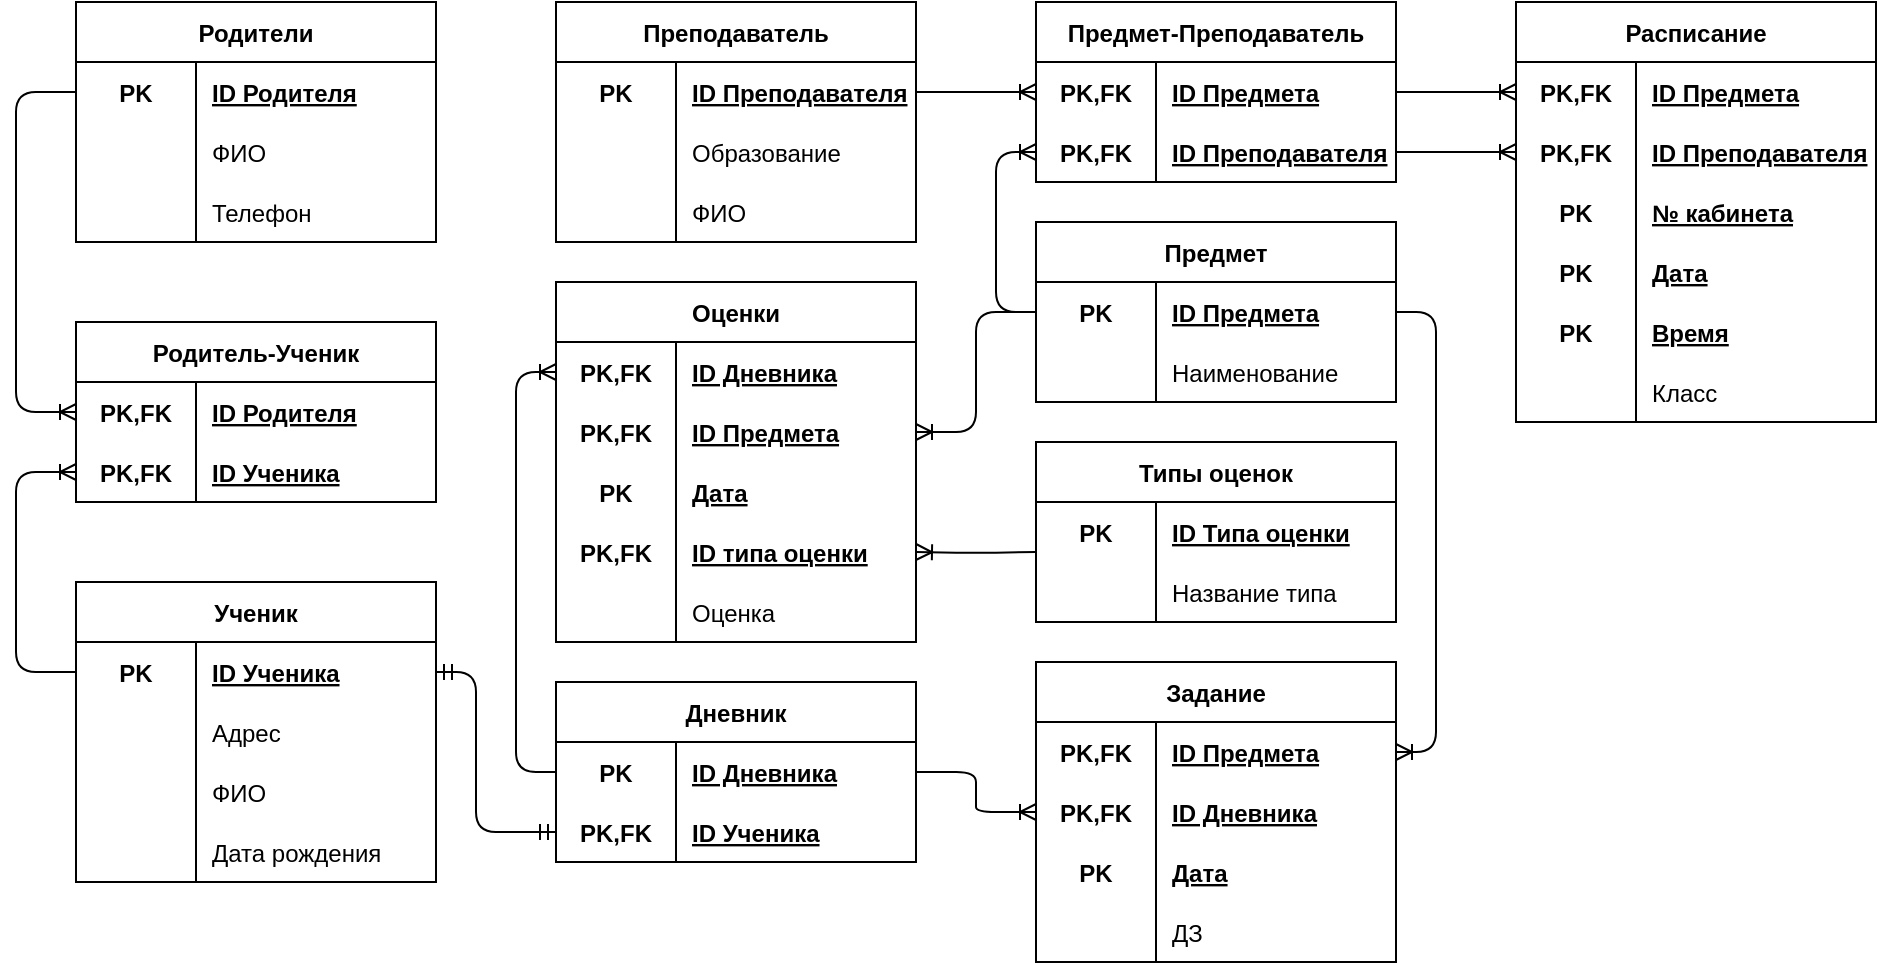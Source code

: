 <mxfile version="13.7.9" type="device"><diagram id="a0apIB7hKaGk-AV53fvk" name="Page-1"><mxGraphModel dx="1773" dy="612" grid="1" gridSize="10" guides="1" tooltips="1" connect="1" arrows="1" fold="1" page="1" pageScale="1" pageWidth="827" pageHeight="1169" math="0" shadow="0"><root><mxCell id="0"/><mxCell id="1" parent="0"/><mxCell id="-Blo6shpMVjtHF2djdMr-189" value="" style="edgeStyle=orthogonalEdgeStyle;fontSize=12;html=1;endArrow=ERoneToMany;entryX=0;entryY=0.5;entryDx=0;entryDy=0;noJump=0;snapToPoint=0;exitX=0;exitY=0.5;exitDx=0;exitDy=0;" parent="1" source="-Blo6shpMVjtHF2djdMr-16" target="-Blo6shpMVjtHF2djdMr-5" edge="1"><mxGeometry width="100" height="100" relative="1" as="geometry"><mxPoint x="-840" y="355" as="sourcePoint"/><mxPoint x="-490" y="355" as="targetPoint"/><Array as="points"><mxPoint x="-800" y="355"/><mxPoint x="-800" y="255"/></Array></mxGeometry></mxCell><mxCell id="-Blo6shpMVjtHF2djdMr-190" value="" style="edgeStyle=orthogonalEdgeStyle;fontSize=12;html=1;endArrow=ERoneToMany;entryX=0;entryY=0.5;entryDx=0;entryDy=0;exitX=0;exitY=0.5;exitDx=0;exitDy=0;" parent="1" source="ndhMGRvGDH7hVrVIcF_Q-53" target="-Blo6shpMVjtHF2djdMr-2" edge="1"><mxGeometry width="100" height="100" relative="1" as="geometry"><mxPoint x="-850" y="40" as="sourcePoint"/><mxPoint x="-830" y="150" as="targetPoint"/><Array as="points"><mxPoint x="-800" y="65"/><mxPoint x="-800" y="225"/></Array></mxGeometry></mxCell><mxCell id="-Blo6shpMVjtHF2djdMr-192" value="" style="edgeStyle=orthogonalEdgeStyle;fontSize=12;html=1;endArrow=ERmandOne;startArrow=ERmandOne;exitX=1;exitY=0.5;exitDx=0;exitDy=0;entryX=0;entryY=0.5;entryDx=0;entryDy=0;" parent="1" source="-Blo6shpMVjtHF2djdMr-16" target="-Blo6shpMVjtHF2djdMr-129" edge="1"><mxGeometry width="100" height="100" relative="1" as="geometry"><mxPoint x="-410" y="350" as="sourcePoint"/><mxPoint x="-310" y="250" as="targetPoint"/><Array as="points"><mxPoint x="-570" y="355"/><mxPoint x="-570" y="435"/></Array></mxGeometry></mxCell><mxCell id="-Blo6shpMVjtHF2djdMr-194" value="" style="edgeStyle=orthogonalEdgeStyle;fontSize=12;html=1;endArrow=ERoneToMany;entryX=0;entryY=0.5;entryDx=0;entryDy=0;exitX=0;exitY=0.5;exitDx=0;exitDy=0;" parent="1" source="-Blo6shpMVjtHF2djdMr-126" target="-Blo6shpMVjtHF2djdMr-139" edge="1"><mxGeometry width="100" height="100" relative="1" as="geometry"><mxPoint x="-410" y="350" as="sourcePoint"/><mxPoint x="-310" y="250" as="targetPoint"/><Array as="points"><mxPoint x="-550" y="405"/><mxPoint x="-550" y="205"/></Array></mxGeometry></mxCell><mxCell id="-Blo6shpMVjtHF2djdMr-195" value="" style="edgeStyle=orthogonalEdgeStyle;fontSize=12;html=1;endArrow=ERoneToMany;entryX=1;entryY=0.5;entryDx=0;entryDy=0;" parent="1" target="-Blo6shpMVjtHF2djdMr-151" edge="1"><mxGeometry width="100" height="100" relative="1" as="geometry"><mxPoint x="-290" y="295" as="sourcePoint"/><mxPoint x="-320" y="420" as="targetPoint"/></mxGeometry></mxCell><mxCell id="-Blo6shpMVjtHF2djdMr-196" value="" style="edgeStyle=orthogonalEdgeStyle;fontSize=12;html=1;endArrow=ERoneToMany;exitX=0;exitY=0.5;exitDx=0;exitDy=0;entryX=1;entryY=0.5;entryDx=0;entryDy=0;" parent="1" source="-Blo6shpMVjtHF2djdMr-48" target="-Blo6shpMVjtHF2djdMr-142" edge="1"><mxGeometry width="100" height="100" relative="1" as="geometry"><mxPoint x="-380" y="350" as="sourcePoint"/><mxPoint x="-280" y="250" as="targetPoint"/></mxGeometry></mxCell><mxCell id="-Blo6shpMVjtHF2djdMr-197" value="" style="edgeStyle=entityRelationEdgeStyle;fontSize=12;html=1;endArrow=ERoneToMany;exitX=1;exitY=0.5;exitDx=0;exitDy=0;entryX=0;entryY=0.5;entryDx=0;entryDy=0;" parent="1" source="-Blo6shpMVjtHF2djdMr-126" target="-Blo6shpMVjtHF2djdMr-161" edge="1"><mxGeometry width="100" height="100" relative="1" as="geometry"><mxPoint x="-310" y="350" as="sourcePoint"/><mxPoint x="-210" y="250" as="targetPoint"/></mxGeometry></mxCell><mxCell id="-Blo6shpMVjtHF2djdMr-198" value="" style="edgeStyle=orthogonalEdgeStyle;fontSize=12;html=1;endArrow=ERoneToMany;exitX=1;exitY=0.5;exitDx=0;exitDy=0;entryX=1;entryY=0.5;entryDx=0;entryDy=0;" parent="1" source="-Blo6shpMVjtHF2djdMr-48" target="-Blo6shpMVjtHF2djdMr-158" edge="1"><mxGeometry width="100" height="100" relative="1" as="geometry"><mxPoint x="-310" y="330" as="sourcePoint"/><mxPoint x="-210" y="230" as="targetPoint"/><Array as="points"><mxPoint x="-90" y="175"/><mxPoint x="-90" y="395"/></Array></mxGeometry></mxCell><mxCell id="-Blo6shpMVjtHF2djdMr-199" value="" style="edgeStyle=entityRelationEdgeStyle;fontSize=12;html=1;endArrow=ERoneToMany;exitX=1;exitY=0.5;exitDx=0;exitDy=0;entryX=0;entryY=0.5;entryDx=0;entryDy=0;" parent="1" source="-Blo6shpMVjtHF2djdMr-61" target="-Blo6shpMVjtHF2djdMr-74" edge="1"><mxGeometry width="100" height="100" relative="1" as="geometry"><mxPoint x="-310" y="350" as="sourcePoint"/><mxPoint x="-210" y="250" as="targetPoint"/></mxGeometry></mxCell><mxCell id="-Blo6shpMVjtHF2djdMr-200" value="" style="edgeStyle=orthogonalEdgeStyle;fontSize=12;html=1;endArrow=ERoneToMany;exitX=0;exitY=0.5;exitDx=0;exitDy=0;entryX=0;entryY=0.5;entryDx=0;entryDy=0;" parent="1" source="-Blo6shpMVjtHF2djdMr-48" target="-Blo6shpMVjtHF2djdMr-77" edge="1"><mxGeometry width="100" height="100" relative="1" as="geometry"><mxPoint x="-310" y="350" as="sourcePoint"/><mxPoint x="-210" y="250" as="targetPoint"/><Array as="points"><mxPoint x="-310" y="175"/><mxPoint x="-310" y="95"/></Array></mxGeometry></mxCell><mxCell id="-Blo6shpMVjtHF2djdMr-201" value="" style="edgeStyle=entityRelationEdgeStyle;fontSize=12;html=1;endArrow=ERoneToMany;exitX=1;exitY=0.5;exitDx=0;exitDy=0;entryX=0;entryY=0.5;entryDx=0;entryDy=0;" parent="1" source="-Blo6shpMVjtHF2djdMr-74" target="-Blo6shpMVjtHF2djdMr-94" edge="1"><mxGeometry width="100" height="100" relative="1" as="geometry"><mxPoint x="-370" y="350" as="sourcePoint"/><mxPoint x="-270" y="250" as="targetPoint"/></mxGeometry></mxCell><mxCell id="-Blo6shpMVjtHF2djdMr-202" value="" style="edgeStyle=entityRelationEdgeStyle;fontSize=12;html=1;endArrow=ERoneToMany;exitX=1;exitY=0.5;exitDx=0;exitDy=0;entryX=0;entryY=0.5;entryDx=0;entryDy=0;" parent="1" source="-Blo6shpMVjtHF2djdMr-77" target="-Blo6shpMVjtHF2djdMr-97" edge="1"><mxGeometry width="100" height="100" relative="1" as="geometry"><mxPoint x="-370" y="350" as="sourcePoint"/><mxPoint x="-270" y="250" as="targetPoint"/></mxGeometry></mxCell><mxCell id="-Blo6shpMVjtHF2djdMr-1" value="Родитель-Ученик" style="shape=table;startSize=30;container=1;collapsible=1;childLayout=tableLayout;fixedRows=1;rowLines=0;fontStyle=1;align=center;resizeLast=1;" parent="1" vertex="1"><mxGeometry x="-770" y="180" width="180" height="90" as="geometry"/></mxCell><mxCell id="-Blo6shpMVjtHF2djdMr-2" value="" style="shape=partialRectangle;collapsible=0;dropTarget=0;pointerEvents=0;fillColor=none;top=0;left=0;bottom=0;right=0;points=[[0,0.5],[1,0.5]];portConstraint=eastwest;" parent="-Blo6shpMVjtHF2djdMr-1" vertex="1"><mxGeometry y="30" width="180" height="30" as="geometry"/></mxCell><mxCell id="-Blo6shpMVjtHF2djdMr-3" value="PK,FK" style="shape=partialRectangle;connectable=0;fillColor=none;top=0;left=0;bottom=0;right=0;fontStyle=1;overflow=hidden;" parent="-Blo6shpMVjtHF2djdMr-2" vertex="1"><mxGeometry width="60" height="30" as="geometry"/></mxCell><mxCell id="-Blo6shpMVjtHF2djdMr-4" value="ID Родителя" style="shape=partialRectangle;connectable=0;fillColor=none;top=0;left=0;bottom=0;right=0;align=left;spacingLeft=6;fontStyle=5;overflow=hidden;" parent="-Blo6shpMVjtHF2djdMr-2" vertex="1"><mxGeometry x="60" width="120" height="30" as="geometry"/></mxCell><mxCell id="-Blo6shpMVjtHF2djdMr-5" value="" style="shape=partialRectangle;collapsible=0;dropTarget=0;pointerEvents=0;fillColor=none;top=0;left=0;bottom=1;right=0;points=[[0,0.5],[1,0.5]];portConstraint=eastwest;" parent="-Blo6shpMVjtHF2djdMr-1" vertex="1"><mxGeometry y="60" width="180" height="30" as="geometry"/></mxCell><mxCell id="-Blo6shpMVjtHF2djdMr-6" value="PK,FK" style="shape=partialRectangle;connectable=0;fillColor=none;top=0;left=0;bottom=0;right=0;fontStyle=1;overflow=hidden;" parent="-Blo6shpMVjtHF2djdMr-5" vertex="1"><mxGeometry width="60" height="30" as="geometry"/></mxCell><mxCell id="-Blo6shpMVjtHF2djdMr-7" value="ID Ученика" style="shape=partialRectangle;connectable=0;fillColor=none;top=0;left=0;bottom=0;right=0;align=left;spacingLeft=6;fontStyle=5;overflow=hidden;" parent="-Blo6shpMVjtHF2djdMr-5" vertex="1"><mxGeometry x="60" width="120" height="30" as="geometry"/></mxCell><mxCell id="-Blo6shpMVjtHF2djdMr-15" value="Ученик" style="shape=table;startSize=30;container=1;collapsible=1;childLayout=tableLayout;fixedRows=1;rowLines=0;fontStyle=1;align=center;resizeLast=1;" parent="1" vertex="1"><mxGeometry x="-770" y="310" width="180" height="150" as="geometry"/></mxCell><mxCell id="-Blo6shpMVjtHF2djdMr-16" value="" style="shape=partialRectangle;collapsible=0;dropTarget=0;pointerEvents=0;fillColor=none;top=0;left=0;bottom=0;right=0;points=[[0,0.5],[1,0.5]];portConstraint=eastwest;" parent="-Blo6shpMVjtHF2djdMr-15" vertex="1"><mxGeometry y="30" width="180" height="30" as="geometry"/></mxCell><mxCell id="-Blo6shpMVjtHF2djdMr-17" value="PK" style="shape=partialRectangle;connectable=0;fillColor=none;top=0;left=0;bottom=0;right=0;fontStyle=1;overflow=hidden;" parent="-Blo6shpMVjtHF2djdMr-16" vertex="1"><mxGeometry width="60" height="30" as="geometry"/></mxCell><mxCell id="-Blo6shpMVjtHF2djdMr-18" value="ID Ученика" style="shape=partialRectangle;connectable=0;fillColor=none;top=0;left=0;bottom=0;right=0;align=left;spacingLeft=6;fontStyle=5;overflow=hidden;" parent="-Blo6shpMVjtHF2djdMr-16" vertex="1"><mxGeometry x="60" width="120" height="30" as="geometry"/></mxCell><mxCell id="-Blo6shpMVjtHF2djdMr-22" value="" style="shape=partialRectangle;collapsible=0;dropTarget=0;pointerEvents=0;fillColor=none;top=0;left=0;bottom=0;right=0;points=[[0,0.5],[1,0.5]];portConstraint=eastwest;" parent="-Blo6shpMVjtHF2djdMr-15" vertex="1"><mxGeometry y="60" width="180" height="30" as="geometry"/></mxCell><mxCell id="-Blo6shpMVjtHF2djdMr-23" value="" style="shape=partialRectangle;connectable=0;fillColor=none;top=0;left=0;bottom=0;right=0;editable=1;overflow=hidden;" parent="-Blo6shpMVjtHF2djdMr-22" vertex="1"><mxGeometry width="60" height="30" as="geometry"/></mxCell><mxCell id="-Blo6shpMVjtHF2djdMr-24" value="Адрес" style="shape=partialRectangle;connectable=0;fillColor=none;top=0;left=0;bottom=0;right=0;align=left;spacingLeft=6;overflow=hidden;" parent="-Blo6shpMVjtHF2djdMr-22" vertex="1"><mxGeometry x="60" width="120" height="30" as="geometry"/></mxCell><mxCell id="-Blo6shpMVjtHF2djdMr-25" value="" style="shape=partialRectangle;collapsible=0;dropTarget=0;pointerEvents=0;fillColor=none;top=0;left=0;bottom=0;right=0;points=[[0,0.5],[1,0.5]];portConstraint=eastwest;" parent="-Blo6shpMVjtHF2djdMr-15" vertex="1"><mxGeometry y="90" width="180" height="30" as="geometry"/></mxCell><mxCell id="-Blo6shpMVjtHF2djdMr-26" value="" style="shape=partialRectangle;connectable=0;fillColor=none;top=0;left=0;bottom=0;right=0;editable=1;overflow=hidden;" parent="-Blo6shpMVjtHF2djdMr-25" vertex="1"><mxGeometry width="60" height="30" as="geometry"/></mxCell><mxCell id="-Blo6shpMVjtHF2djdMr-27" value="ФИО" style="shape=partialRectangle;connectable=0;fillColor=none;top=0;left=0;bottom=0;right=0;align=left;spacingLeft=6;overflow=hidden;" parent="-Blo6shpMVjtHF2djdMr-25" vertex="1"><mxGeometry x="60" width="120" height="30" as="geometry"/></mxCell><mxCell id="-Blo6shpMVjtHF2djdMr-44" style="shape=partialRectangle;collapsible=0;dropTarget=0;pointerEvents=0;fillColor=none;top=0;left=0;bottom=0;right=0;points=[[0,0.5],[1,0.5]];portConstraint=eastwest;" parent="-Blo6shpMVjtHF2djdMr-15" vertex="1"><mxGeometry y="120" width="180" height="30" as="geometry"/></mxCell><mxCell id="-Blo6shpMVjtHF2djdMr-45" style="shape=partialRectangle;connectable=0;fillColor=none;top=0;left=0;bottom=0;right=0;editable=1;overflow=hidden;" parent="-Blo6shpMVjtHF2djdMr-44" vertex="1"><mxGeometry width="60" height="30" as="geometry"/></mxCell><mxCell id="-Blo6shpMVjtHF2djdMr-46" value="Дата рождения" style="shape=partialRectangle;connectable=0;fillColor=none;top=0;left=0;bottom=0;right=0;align=left;spacingLeft=6;overflow=hidden;" parent="-Blo6shpMVjtHF2djdMr-44" vertex="1"><mxGeometry x="60" width="120" height="30" as="geometry"/></mxCell><mxCell id="ndhMGRvGDH7hVrVIcF_Q-52" value="Родители" style="shape=table;startSize=30;container=1;collapsible=1;childLayout=tableLayout;fixedRows=1;rowLines=0;fontStyle=1;align=center;resizeLast=1;" parent="1" vertex="1"><mxGeometry x="-770" y="20" width="180" height="120" as="geometry"/></mxCell><mxCell id="ndhMGRvGDH7hVrVIcF_Q-53" value="" style="shape=partialRectangle;collapsible=0;dropTarget=0;pointerEvents=0;fillColor=none;top=0;left=0;bottom=0;right=0;points=[[0,0.5],[1,0.5]];portConstraint=eastwest;" parent="ndhMGRvGDH7hVrVIcF_Q-52" vertex="1"><mxGeometry y="30" width="180" height="30" as="geometry"/></mxCell><mxCell id="ndhMGRvGDH7hVrVIcF_Q-54" value="PK" style="shape=partialRectangle;connectable=0;fillColor=none;top=0;left=0;bottom=0;right=0;fontStyle=1;overflow=hidden;" parent="ndhMGRvGDH7hVrVIcF_Q-53" vertex="1"><mxGeometry width="60" height="30" as="geometry"/></mxCell><mxCell id="ndhMGRvGDH7hVrVIcF_Q-55" value="ID Родителя" style="shape=partialRectangle;connectable=0;fillColor=none;top=0;left=0;bottom=0;right=0;align=left;spacingLeft=6;fontStyle=5;overflow=hidden;" parent="ndhMGRvGDH7hVrVIcF_Q-53" vertex="1"><mxGeometry x="60" width="120" height="30" as="geometry"/></mxCell><mxCell id="ndhMGRvGDH7hVrVIcF_Q-59" value="" style="shape=partialRectangle;collapsible=0;dropTarget=0;pointerEvents=0;fillColor=none;top=0;left=0;bottom=0;right=0;points=[[0,0.5],[1,0.5]];portConstraint=eastwest;" parent="ndhMGRvGDH7hVrVIcF_Q-52" vertex="1"><mxGeometry y="60" width="180" height="30" as="geometry"/></mxCell><mxCell id="ndhMGRvGDH7hVrVIcF_Q-60" value="" style="shape=partialRectangle;connectable=0;fillColor=none;top=0;left=0;bottom=0;right=0;editable=1;overflow=hidden;" parent="ndhMGRvGDH7hVrVIcF_Q-59" vertex="1"><mxGeometry width="60" height="30" as="geometry"/></mxCell><mxCell id="ndhMGRvGDH7hVrVIcF_Q-61" value="ФИО" style="shape=partialRectangle;connectable=0;fillColor=none;top=0;left=0;bottom=0;right=0;align=left;spacingLeft=6;overflow=hidden;" parent="ndhMGRvGDH7hVrVIcF_Q-59" vertex="1"><mxGeometry x="60" width="120" height="30" as="geometry"/></mxCell><mxCell id="ndhMGRvGDH7hVrVIcF_Q-62" value="" style="shape=partialRectangle;collapsible=0;dropTarget=0;pointerEvents=0;fillColor=none;top=0;left=0;bottom=0;right=0;points=[[0,0.5],[1,0.5]];portConstraint=eastwest;" parent="ndhMGRvGDH7hVrVIcF_Q-52" vertex="1"><mxGeometry y="90" width="180" height="30" as="geometry"/></mxCell><mxCell id="ndhMGRvGDH7hVrVIcF_Q-63" value="" style="shape=partialRectangle;connectable=0;fillColor=none;top=0;left=0;bottom=0;right=0;editable=1;overflow=hidden;" parent="ndhMGRvGDH7hVrVIcF_Q-62" vertex="1"><mxGeometry width="60" height="30" as="geometry"/></mxCell><mxCell id="ndhMGRvGDH7hVrVIcF_Q-64" value="Телефон" style="shape=partialRectangle;connectable=0;fillColor=none;top=0;left=0;bottom=0;right=0;align=left;spacingLeft=6;overflow=hidden;" parent="ndhMGRvGDH7hVrVIcF_Q-62" vertex="1"><mxGeometry x="60" width="120" height="30" as="geometry"/></mxCell><mxCell id="-Blo6shpMVjtHF2djdMr-138" value="Оценки" style="shape=table;startSize=30;container=1;collapsible=1;childLayout=tableLayout;fixedRows=1;rowLines=0;fontStyle=1;align=center;resizeLast=1;strokeColor=#000000;" parent="1" vertex="1"><mxGeometry x="-530" y="160" width="180" height="180" as="geometry"/></mxCell><mxCell id="-Blo6shpMVjtHF2djdMr-139" value="" style="shape=partialRectangle;collapsible=0;dropTarget=0;pointerEvents=0;fillColor=none;top=0;left=0;bottom=0;right=0;points=[[0,0.5],[1,0.5]];portConstraint=eastwest;" parent="-Blo6shpMVjtHF2djdMr-138" vertex="1"><mxGeometry y="30" width="180" height="30" as="geometry"/></mxCell><mxCell id="-Blo6shpMVjtHF2djdMr-140" value="PK,FK" style="shape=partialRectangle;connectable=0;fillColor=none;top=0;left=0;bottom=0;right=0;fontStyle=1;overflow=hidden;" parent="-Blo6shpMVjtHF2djdMr-139" vertex="1"><mxGeometry width="60" height="30" as="geometry"/></mxCell><mxCell id="-Blo6shpMVjtHF2djdMr-141" value="ID Дневника" style="shape=partialRectangle;connectable=0;fillColor=none;top=0;left=0;bottom=0;right=0;align=left;spacingLeft=6;fontStyle=5;overflow=hidden;" parent="-Blo6shpMVjtHF2djdMr-139" vertex="1"><mxGeometry x="60" width="120" height="30" as="geometry"/></mxCell><mxCell id="-Blo6shpMVjtHF2djdMr-142" value="" style="shape=partialRectangle;collapsible=0;dropTarget=0;pointerEvents=0;fillColor=none;top=0;left=0;bottom=1;right=0;points=[[0,0.5],[1,0.5]];portConstraint=eastwest;strokeColor=none;" parent="-Blo6shpMVjtHF2djdMr-138" vertex="1"><mxGeometry y="60" width="180" height="30" as="geometry"/></mxCell><mxCell id="-Blo6shpMVjtHF2djdMr-143" value="PK,FK" style="shape=partialRectangle;connectable=0;fillColor=none;top=0;left=0;bottom=0;right=0;fontStyle=1;overflow=hidden;" parent="-Blo6shpMVjtHF2djdMr-142" vertex="1"><mxGeometry width="60" height="30" as="geometry"/></mxCell><mxCell id="-Blo6shpMVjtHF2djdMr-144" value="ID Предмета" style="shape=partialRectangle;connectable=0;fillColor=none;top=0;left=0;bottom=0;right=0;align=left;spacingLeft=6;fontStyle=5;overflow=hidden;" parent="-Blo6shpMVjtHF2djdMr-142" vertex="1"><mxGeometry x="60" width="120" height="30" as="geometry"/></mxCell><mxCell id="-Blo6shpMVjtHF2djdMr-154" style="shape=partialRectangle;collapsible=0;dropTarget=0;pointerEvents=0;fillColor=none;top=0;left=0;bottom=1;right=0;points=[[0,0.5],[1,0.5]];portConstraint=eastwest;strokeColor=none;" parent="-Blo6shpMVjtHF2djdMr-138" vertex="1"><mxGeometry y="90" width="180" height="30" as="geometry"/></mxCell><mxCell id="-Blo6shpMVjtHF2djdMr-155" value="PK" style="shape=partialRectangle;connectable=0;fillColor=none;top=0;left=0;bottom=0;right=0;fontStyle=1;overflow=hidden;" parent="-Blo6shpMVjtHF2djdMr-154" vertex="1"><mxGeometry width="60" height="30" as="geometry"/></mxCell><mxCell id="-Blo6shpMVjtHF2djdMr-156" value="Дата" style="shape=partialRectangle;connectable=0;fillColor=none;top=0;left=0;bottom=0;right=0;align=left;spacingLeft=6;fontStyle=5;overflow=hidden;" parent="-Blo6shpMVjtHF2djdMr-154" vertex="1"><mxGeometry x="60" width="120" height="30" as="geometry"/></mxCell><mxCell id="-Blo6shpMVjtHF2djdMr-151" style="shape=partialRectangle;collapsible=0;dropTarget=0;pointerEvents=0;fillColor=none;top=0;left=0;bottom=1;right=0;points=[[0,0.5],[1,0.5]];portConstraint=eastwest;strokeColor=none;" parent="-Blo6shpMVjtHF2djdMr-138" vertex="1"><mxGeometry y="120" width="180" height="30" as="geometry"/></mxCell><mxCell id="-Blo6shpMVjtHF2djdMr-152" value="PK,FK" style="shape=partialRectangle;connectable=0;fillColor=none;top=0;left=0;bottom=0;right=0;fontStyle=1;overflow=hidden;" parent="-Blo6shpMVjtHF2djdMr-151" vertex="1"><mxGeometry width="60" height="30" as="geometry"/></mxCell><mxCell id="-Blo6shpMVjtHF2djdMr-153" value="ID типа оценки" style="shape=partialRectangle;connectable=0;fillColor=none;top=0;left=0;bottom=0;right=0;align=left;spacingLeft=6;fontStyle=5;overflow=hidden;" parent="-Blo6shpMVjtHF2djdMr-151" vertex="1"><mxGeometry x="60" width="120" height="30" as="geometry"/></mxCell><mxCell id="-Blo6shpMVjtHF2djdMr-145" value="" style="shape=partialRectangle;collapsible=0;dropTarget=0;pointerEvents=0;fillColor=none;top=0;left=0;bottom=0;right=0;points=[[0,0.5],[1,0.5]];portConstraint=eastwest;" parent="-Blo6shpMVjtHF2djdMr-138" vertex="1"><mxGeometry y="150" width="180" height="30" as="geometry"/></mxCell><mxCell id="-Blo6shpMVjtHF2djdMr-146" value="" style="shape=partialRectangle;connectable=0;fillColor=none;top=0;left=0;bottom=0;right=0;editable=1;overflow=hidden;" parent="-Blo6shpMVjtHF2djdMr-145" vertex="1"><mxGeometry width="60" height="30" as="geometry"/></mxCell><mxCell id="-Blo6shpMVjtHF2djdMr-147" value="Оценка" style="shape=partialRectangle;connectable=0;fillColor=none;top=0;left=0;bottom=0;right=0;align=left;spacingLeft=6;overflow=hidden;" parent="-Blo6shpMVjtHF2djdMr-145" vertex="1"><mxGeometry x="60" width="120" height="30" as="geometry"/></mxCell><mxCell id="-Blo6shpMVjtHF2djdMr-60" value="Преподаватель" style="shape=table;startSize=30;container=1;collapsible=1;childLayout=tableLayout;fixedRows=1;rowLines=0;fontStyle=1;align=center;resizeLast=1;" parent="1" vertex="1"><mxGeometry x="-530" y="20" width="180" height="120" as="geometry"/></mxCell><mxCell id="-Blo6shpMVjtHF2djdMr-61" value="" style="shape=partialRectangle;collapsible=0;dropTarget=0;pointerEvents=0;fillColor=none;top=0;left=0;bottom=0;right=0;points=[[0,0.5],[1,0.5]];portConstraint=eastwest;" parent="-Blo6shpMVjtHF2djdMr-60" vertex="1"><mxGeometry y="30" width="180" height="30" as="geometry"/></mxCell><mxCell id="-Blo6shpMVjtHF2djdMr-62" value="PK" style="shape=partialRectangle;connectable=0;fillColor=none;top=0;left=0;bottom=0;right=0;fontStyle=1;overflow=hidden;" parent="-Blo6shpMVjtHF2djdMr-61" vertex="1"><mxGeometry width="60" height="30" as="geometry"/></mxCell><mxCell id="-Blo6shpMVjtHF2djdMr-63" value="ID Преподавателя" style="shape=partialRectangle;connectable=0;fillColor=none;top=0;left=0;bottom=0;right=0;align=left;spacingLeft=6;fontStyle=5;overflow=hidden;" parent="-Blo6shpMVjtHF2djdMr-61" vertex="1"><mxGeometry x="60" width="120" height="30" as="geometry"/></mxCell><mxCell id="-Blo6shpMVjtHF2djdMr-67" value="" style="shape=partialRectangle;collapsible=0;dropTarget=0;pointerEvents=0;fillColor=none;top=0;left=0;bottom=0;right=0;points=[[0,0.5],[1,0.5]];portConstraint=eastwest;" parent="-Blo6shpMVjtHF2djdMr-60" vertex="1"><mxGeometry y="60" width="180" height="30" as="geometry"/></mxCell><mxCell id="-Blo6shpMVjtHF2djdMr-68" value="" style="shape=partialRectangle;connectable=0;fillColor=none;top=0;left=0;bottom=0;right=0;editable=1;overflow=hidden;" parent="-Blo6shpMVjtHF2djdMr-67" vertex="1"><mxGeometry width="60" height="30" as="geometry"/></mxCell><mxCell id="-Blo6shpMVjtHF2djdMr-69" value="Образование" style="shape=partialRectangle;connectable=0;fillColor=none;top=0;left=0;bottom=0;right=0;align=left;spacingLeft=6;overflow=hidden;" parent="-Blo6shpMVjtHF2djdMr-67" vertex="1"><mxGeometry x="60" width="120" height="30" as="geometry"/></mxCell><mxCell id="-Blo6shpMVjtHF2djdMr-70" value="" style="shape=partialRectangle;collapsible=0;dropTarget=0;pointerEvents=0;fillColor=none;top=0;left=0;bottom=0;right=0;points=[[0,0.5],[1,0.5]];portConstraint=eastwest;" parent="-Blo6shpMVjtHF2djdMr-60" vertex="1"><mxGeometry y="90" width="180" height="30" as="geometry"/></mxCell><mxCell id="-Blo6shpMVjtHF2djdMr-71" value="" style="shape=partialRectangle;connectable=0;fillColor=none;top=0;left=0;bottom=0;right=0;editable=1;overflow=hidden;" parent="-Blo6shpMVjtHF2djdMr-70" vertex="1"><mxGeometry width="60" height="30" as="geometry"/></mxCell><mxCell id="-Blo6shpMVjtHF2djdMr-72" value="ФИО" style="shape=partialRectangle;connectable=0;fillColor=none;top=0;left=0;bottom=0;right=0;align=left;spacingLeft=6;overflow=hidden;" parent="-Blo6shpMVjtHF2djdMr-70" vertex="1"><mxGeometry x="60" width="120" height="30" as="geometry"/></mxCell><mxCell id="-Blo6shpMVjtHF2djdMr-157" value="Задание" style="shape=table;startSize=30;container=1;collapsible=1;childLayout=tableLayout;fixedRows=1;rowLines=0;fontStyle=1;align=center;resizeLast=1;strokeColor=#000000;" parent="1" vertex="1"><mxGeometry x="-290" y="350" width="180" height="150" as="geometry"/></mxCell><mxCell id="-Blo6shpMVjtHF2djdMr-158" value="" style="shape=partialRectangle;collapsible=0;dropTarget=0;pointerEvents=0;fillColor=none;top=0;left=0;bottom=0;right=0;points=[[0,0.5],[1,0.5]];portConstraint=eastwest;" parent="-Blo6shpMVjtHF2djdMr-157" vertex="1"><mxGeometry y="30" width="180" height="30" as="geometry"/></mxCell><mxCell id="-Blo6shpMVjtHF2djdMr-159" value="PK,FK" style="shape=partialRectangle;connectable=0;fillColor=none;top=0;left=0;bottom=0;right=0;fontStyle=1;overflow=hidden;" parent="-Blo6shpMVjtHF2djdMr-158" vertex="1"><mxGeometry width="60" height="30" as="geometry"/></mxCell><mxCell id="-Blo6shpMVjtHF2djdMr-160" value="ID Предмета" style="shape=partialRectangle;connectable=0;fillColor=none;top=0;left=0;bottom=0;right=0;align=left;spacingLeft=6;fontStyle=5;overflow=hidden;" parent="-Blo6shpMVjtHF2djdMr-158" vertex="1"><mxGeometry x="60" width="120" height="30" as="geometry"/></mxCell><mxCell id="-Blo6shpMVjtHF2djdMr-161" value="" style="shape=partialRectangle;collapsible=0;dropTarget=0;pointerEvents=0;fillColor=none;top=0;left=0;bottom=1;right=0;points=[[0,0.5],[1,0.5]];portConstraint=eastwest;strokeColor=none;" parent="-Blo6shpMVjtHF2djdMr-157" vertex="1"><mxGeometry y="60" width="180" height="30" as="geometry"/></mxCell><mxCell id="-Blo6shpMVjtHF2djdMr-162" value="PK,FK" style="shape=partialRectangle;connectable=0;fillColor=none;top=0;left=0;bottom=0;right=0;fontStyle=1;overflow=hidden;" parent="-Blo6shpMVjtHF2djdMr-161" vertex="1"><mxGeometry width="60" height="30" as="geometry"/></mxCell><mxCell id="-Blo6shpMVjtHF2djdMr-163" value="ID Дневника" style="shape=partialRectangle;connectable=0;fillColor=none;top=0;left=0;bottom=0;right=0;align=left;spacingLeft=6;fontStyle=5;overflow=hidden;" parent="-Blo6shpMVjtHF2djdMr-161" vertex="1"><mxGeometry x="60" width="120" height="30" as="geometry"/></mxCell><mxCell id="-Blo6shpMVjtHF2djdMr-164" style="shape=partialRectangle;collapsible=0;dropTarget=0;pointerEvents=0;fillColor=none;top=0;left=0;bottom=1;right=0;points=[[0,0.5],[1,0.5]];portConstraint=eastwest;strokeColor=none;" parent="-Blo6shpMVjtHF2djdMr-157" vertex="1"><mxGeometry y="90" width="180" height="30" as="geometry"/></mxCell><mxCell id="-Blo6shpMVjtHF2djdMr-165" value="PK" style="shape=partialRectangle;connectable=0;fillColor=none;top=0;left=0;bottom=0;right=0;fontStyle=1;overflow=hidden;" parent="-Blo6shpMVjtHF2djdMr-164" vertex="1"><mxGeometry width="60" height="30" as="geometry"/></mxCell><mxCell id="-Blo6shpMVjtHF2djdMr-166" value="Дата" style="shape=partialRectangle;connectable=0;fillColor=none;top=0;left=0;bottom=0;right=0;align=left;spacingLeft=6;fontStyle=5;overflow=hidden;" parent="-Blo6shpMVjtHF2djdMr-164" vertex="1"><mxGeometry x="60" width="120" height="30" as="geometry"/></mxCell><mxCell id="-Blo6shpMVjtHF2djdMr-170" value="" style="shape=partialRectangle;collapsible=0;dropTarget=0;pointerEvents=0;fillColor=none;top=0;left=0;bottom=0;right=0;points=[[0,0.5],[1,0.5]];portConstraint=eastwest;" parent="-Blo6shpMVjtHF2djdMr-157" vertex="1"><mxGeometry y="120" width="180" height="30" as="geometry"/></mxCell><mxCell id="-Blo6shpMVjtHF2djdMr-171" value="" style="shape=partialRectangle;connectable=0;fillColor=none;top=0;left=0;bottom=0;right=0;editable=1;overflow=hidden;" parent="-Blo6shpMVjtHF2djdMr-170" vertex="1"><mxGeometry width="60" height="30" as="geometry"/></mxCell><mxCell id="-Blo6shpMVjtHF2djdMr-172" value="ДЗ" style="shape=partialRectangle;connectable=0;fillColor=none;top=0;left=0;bottom=0;right=0;align=left;spacingLeft=6;overflow=hidden;" parent="-Blo6shpMVjtHF2djdMr-170" vertex="1"><mxGeometry x="60" width="120" height="30" as="geometry"/></mxCell><mxCell id="-Blo6shpMVjtHF2djdMr-173" value="Типы оценок" style="shape=table;startSize=30;container=1;collapsible=1;childLayout=tableLayout;fixedRows=1;rowLines=0;fontStyle=1;align=center;resizeLast=1;strokeColor=#000000;" parent="1" vertex="1"><mxGeometry x="-290" y="240" width="180" height="90" as="geometry"/></mxCell><mxCell id="-Blo6shpMVjtHF2djdMr-174" value="" style="shape=partialRectangle;collapsible=0;dropTarget=0;pointerEvents=0;fillColor=none;top=0;left=0;bottom=0;right=0;points=[[0,0.5],[1,0.5]];portConstraint=eastwest;" parent="-Blo6shpMVjtHF2djdMr-173" vertex="1"><mxGeometry y="30" width="180" height="30" as="geometry"/></mxCell><mxCell id="-Blo6shpMVjtHF2djdMr-175" value="PK" style="shape=partialRectangle;connectable=0;fillColor=none;top=0;left=0;bottom=0;right=0;fontStyle=1;overflow=hidden;" parent="-Blo6shpMVjtHF2djdMr-174" vertex="1"><mxGeometry width="60" height="30" as="geometry"/></mxCell><mxCell id="-Blo6shpMVjtHF2djdMr-176" value="ID Типа оценки" style="shape=partialRectangle;connectable=0;fillColor=none;top=0;left=0;bottom=0;right=0;align=left;spacingLeft=6;fontStyle=5;overflow=hidden;" parent="-Blo6shpMVjtHF2djdMr-174" vertex="1"><mxGeometry x="60" width="120" height="30" as="geometry"/></mxCell><mxCell id="-Blo6shpMVjtHF2djdMr-183" value="" style="shape=partialRectangle;collapsible=0;dropTarget=0;pointerEvents=0;fillColor=none;top=0;left=0;bottom=0;right=0;points=[[0,0.5],[1,0.5]];portConstraint=eastwest;" parent="-Blo6shpMVjtHF2djdMr-173" vertex="1"><mxGeometry y="60" width="180" height="30" as="geometry"/></mxCell><mxCell id="-Blo6shpMVjtHF2djdMr-184" value="" style="shape=partialRectangle;connectable=0;fillColor=none;top=0;left=0;bottom=0;right=0;editable=1;overflow=hidden;" parent="-Blo6shpMVjtHF2djdMr-183" vertex="1"><mxGeometry width="60" height="30" as="geometry"/></mxCell><mxCell id="-Blo6shpMVjtHF2djdMr-185" value="Название типа" style="shape=partialRectangle;connectable=0;fillColor=none;top=0;left=0;bottom=0;right=0;align=left;spacingLeft=6;overflow=hidden;" parent="-Blo6shpMVjtHF2djdMr-183" vertex="1"><mxGeometry x="60" width="120" height="30" as="geometry"/></mxCell><mxCell id="-Blo6shpMVjtHF2djdMr-73" value="Предмет-Преподаватель" style="shape=table;startSize=30;container=1;collapsible=1;childLayout=tableLayout;fixedRows=1;rowLines=0;fontStyle=1;align=center;resizeLast=1;" parent="1" vertex="1"><mxGeometry x="-290" y="20" width="180" height="90" as="geometry"/></mxCell><mxCell id="-Blo6shpMVjtHF2djdMr-74" value="" style="shape=partialRectangle;collapsible=0;dropTarget=0;pointerEvents=0;fillColor=none;top=0;left=0;bottom=0;right=0;points=[[0,0.5],[1,0.5]];portConstraint=eastwest;" parent="-Blo6shpMVjtHF2djdMr-73" vertex="1"><mxGeometry y="30" width="180" height="30" as="geometry"/></mxCell><mxCell id="-Blo6shpMVjtHF2djdMr-75" value="PK,FK" style="shape=partialRectangle;connectable=0;fillColor=none;top=0;left=0;bottom=0;right=0;fontStyle=1;overflow=hidden;" parent="-Blo6shpMVjtHF2djdMr-74" vertex="1"><mxGeometry width="60" height="30" as="geometry"/></mxCell><mxCell id="-Blo6shpMVjtHF2djdMr-76" value="ID Предмета" style="shape=partialRectangle;connectable=0;fillColor=none;top=0;left=0;bottom=0;right=0;align=left;spacingLeft=6;fontStyle=5;overflow=hidden;" parent="-Blo6shpMVjtHF2djdMr-74" vertex="1"><mxGeometry x="60" width="120" height="30" as="geometry"/></mxCell><mxCell id="-Blo6shpMVjtHF2djdMr-77" value="" style="shape=partialRectangle;collapsible=0;dropTarget=0;pointerEvents=0;fillColor=none;top=0;left=0;bottom=1;right=0;points=[[0,0.5],[1,0.5]];portConstraint=eastwest;strokeColor=none;" parent="-Blo6shpMVjtHF2djdMr-73" vertex="1"><mxGeometry y="60" width="180" height="30" as="geometry"/></mxCell><mxCell id="-Blo6shpMVjtHF2djdMr-78" value="PK,FK" style="shape=partialRectangle;connectable=0;fillColor=none;top=0;left=0;bottom=0;right=0;fontStyle=1;overflow=hidden;" parent="-Blo6shpMVjtHF2djdMr-77" vertex="1"><mxGeometry width="60" height="30" as="geometry"/></mxCell><mxCell id="-Blo6shpMVjtHF2djdMr-79" value="ID Преподавателя" style="shape=partialRectangle;connectable=0;fillColor=none;top=0;left=0;bottom=0;right=0;align=left;spacingLeft=6;fontStyle=5;overflow=hidden;" parent="-Blo6shpMVjtHF2djdMr-77" vertex="1"><mxGeometry x="60" width="120" height="30" as="geometry"/></mxCell><mxCell id="-Blo6shpMVjtHF2djdMr-47" value="Предмет" style="shape=table;startSize=30;container=1;collapsible=1;childLayout=tableLayout;fixedRows=1;rowLines=0;fontStyle=1;align=center;resizeLast=1;" parent="1" vertex="1"><mxGeometry x="-290" y="130" width="180" height="90" as="geometry"/></mxCell><mxCell id="-Blo6shpMVjtHF2djdMr-48" value="" style="shape=partialRectangle;collapsible=0;dropTarget=0;pointerEvents=0;fillColor=none;top=0;left=0;bottom=0;right=0;points=[[0,0.5],[1,0.5]];portConstraint=eastwest;" parent="-Blo6shpMVjtHF2djdMr-47" vertex="1"><mxGeometry y="30" width="180" height="30" as="geometry"/></mxCell><mxCell id="-Blo6shpMVjtHF2djdMr-49" value="PK" style="shape=partialRectangle;connectable=0;fillColor=none;top=0;left=0;bottom=0;right=0;fontStyle=1;overflow=hidden;" parent="-Blo6shpMVjtHF2djdMr-48" vertex="1"><mxGeometry width="60" height="30" as="geometry"/></mxCell><mxCell id="-Blo6shpMVjtHF2djdMr-50" value="ID Предмета" style="shape=partialRectangle;connectable=0;fillColor=none;top=0;left=0;bottom=0;right=0;align=left;spacingLeft=6;fontStyle=5;overflow=hidden;" parent="-Blo6shpMVjtHF2djdMr-48" vertex="1"><mxGeometry x="60" width="120" height="30" as="geometry"/></mxCell><mxCell id="-Blo6shpMVjtHF2djdMr-54" value="" style="shape=partialRectangle;collapsible=0;dropTarget=0;pointerEvents=0;fillColor=none;top=0;left=0;bottom=0;right=0;points=[[0,0.5],[1,0.5]];portConstraint=eastwest;" parent="-Blo6shpMVjtHF2djdMr-47" vertex="1"><mxGeometry y="60" width="180" height="30" as="geometry"/></mxCell><mxCell id="-Blo6shpMVjtHF2djdMr-55" value="" style="shape=partialRectangle;connectable=0;fillColor=none;top=0;left=0;bottom=0;right=0;editable=1;overflow=hidden;" parent="-Blo6shpMVjtHF2djdMr-54" vertex="1"><mxGeometry width="60" height="30" as="geometry"/></mxCell><mxCell id="-Blo6shpMVjtHF2djdMr-56" value="Наименование" style="shape=partialRectangle;connectable=0;fillColor=none;top=0;left=0;bottom=0;right=0;align=left;spacingLeft=6;overflow=hidden;" parent="-Blo6shpMVjtHF2djdMr-54" vertex="1"><mxGeometry x="60" width="120" height="30" as="geometry"/></mxCell><mxCell id="-Blo6shpMVjtHF2djdMr-125" value="Дневник" style="shape=table;startSize=30;container=1;collapsible=1;childLayout=tableLayout;fixedRows=1;rowLines=0;fontStyle=1;align=center;resizeLast=1;strokeColor=#000000;" parent="1" vertex="1"><mxGeometry x="-530" y="360" width="180" height="90" as="geometry"/></mxCell><mxCell id="-Blo6shpMVjtHF2djdMr-126" value="" style="shape=partialRectangle;collapsible=0;dropTarget=0;pointerEvents=0;fillColor=none;top=0;left=0;bottom=0;right=0;points=[[0,0.5],[1,0.5]];portConstraint=eastwest;" parent="-Blo6shpMVjtHF2djdMr-125" vertex="1"><mxGeometry y="30" width="180" height="30" as="geometry"/></mxCell><mxCell id="-Blo6shpMVjtHF2djdMr-127" value="PK" style="shape=partialRectangle;connectable=0;fillColor=none;top=0;left=0;bottom=0;right=0;fontStyle=1;overflow=hidden;" parent="-Blo6shpMVjtHF2djdMr-126" vertex="1"><mxGeometry width="60" height="30" as="geometry"/></mxCell><mxCell id="-Blo6shpMVjtHF2djdMr-128" value="ID Дневника" style="shape=partialRectangle;connectable=0;fillColor=none;top=0;left=0;bottom=0;right=0;align=left;spacingLeft=6;fontStyle=5;overflow=hidden;" parent="-Blo6shpMVjtHF2djdMr-126" vertex="1"><mxGeometry x="60" width="120" height="30" as="geometry"/></mxCell><mxCell id="-Blo6shpMVjtHF2djdMr-129" value="" style="shape=partialRectangle;collapsible=0;dropTarget=0;pointerEvents=0;fillColor=none;top=0;left=0;bottom=1;right=0;points=[[0,0.5],[1,0.5]];portConstraint=eastwest;strokeColor=none;" parent="-Blo6shpMVjtHF2djdMr-125" vertex="1"><mxGeometry y="60" width="180" height="30" as="geometry"/></mxCell><mxCell id="-Blo6shpMVjtHF2djdMr-130" value="PK,FK" style="shape=partialRectangle;connectable=0;fillColor=none;top=0;left=0;bottom=0;right=0;fontStyle=1;overflow=hidden;" parent="-Blo6shpMVjtHF2djdMr-129" vertex="1"><mxGeometry width="60" height="30" as="geometry"/></mxCell><mxCell id="-Blo6shpMVjtHF2djdMr-131" value="ID Ученика" style="shape=partialRectangle;connectable=0;fillColor=none;top=0;left=0;bottom=0;right=0;align=left;spacingLeft=6;fontStyle=5;overflow=hidden;" parent="-Blo6shpMVjtHF2djdMr-129" vertex="1"><mxGeometry x="60" width="120" height="30" as="geometry"/></mxCell><mxCell id="-Blo6shpMVjtHF2djdMr-93" value="Расписание" style="shape=table;startSize=30;container=1;collapsible=1;childLayout=tableLayout;fixedRows=1;rowLines=0;fontStyle=1;align=center;resizeLast=1;strokeColor=#000000;" parent="1" vertex="1"><mxGeometry x="-50" y="20" width="180" height="210" as="geometry"/></mxCell><mxCell id="-Blo6shpMVjtHF2djdMr-94" value="" style="shape=partialRectangle;collapsible=0;dropTarget=0;pointerEvents=0;fillColor=none;top=0;left=0;bottom=0;right=0;points=[[0,0.5],[1,0.5]];portConstraint=eastwest;" parent="-Blo6shpMVjtHF2djdMr-93" vertex="1"><mxGeometry y="30" width="180" height="30" as="geometry"/></mxCell><mxCell id="-Blo6shpMVjtHF2djdMr-95" value="PK,FK" style="shape=partialRectangle;connectable=0;fillColor=none;top=0;left=0;bottom=0;right=0;fontStyle=1;overflow=hidden;" parent="-Blo6shpMVjtHF2djdMr-94" vertex="1"><mxGeometry width="60" height="30" as="geometry"/></mxCell><mxCell id="-Blo6shpMVjtHF2djdMr-96" value="ID Предмета" style="shape=partialRectangle;connectable=0;fillColor=none;top=0;left=0;bottom=0;right=0;align=left;spacingLeft=6;fontStyle=5;overflow=hidden;" parent="-Blo6shpMVjtHF2djdMr-94" vertex="1"><mxGeometry x="60" width="120" height="30" as="geometry"/></mxCell><mxCell id="-Blo6shpMVjtHF2djdMr-97" value="" style="shape=partialRectangle;collapsible=0;dropTarget=0;pointerEvents=0;fillColor=none;top=0;left=0;bottom=1;right=0;points=[[0,0.5],[1,0.5]];portConstraint=eastwest;strokeColor=none;" parent="-Blo6shpMVjtHF2djdMr-93" vertex="1"><mxGeometry y="60" width="180" height="30" as="geometry"/></mxCell><mxCell id="-Blo6shpMVjtHF2djdMr-98" value="PK,FK" style="shape=partialRectangle;connectable=0;fillColor=none;top=0;left=0;bottom=0;right=0;fontStyle=1;overflow=hidden;" parent="-Blo6shpMVjtHF2djdMr-97" vertex="1"><mxGeometry width="60" height="30" as="geometry"/></mxCell><mxCell id="-Blo6shpMVjtHF2djdMr-99" value="ID Преподавателя" style="shape=partialRectangle;connectable=0;fillColor=none;top=0;left=0;bottom=0;right=0;align=left;spacingLeft=6;fontStyle=5;overflow=hidden;" parent="-Blo6shpMVjtHF2djdMr-97" vertex="1"><mxGeometry x="60" width="120" height="30" as="geometry"/></mxCell><mxCell id="-Blo6shpMVjtHF2djdMr-116" style="shape=partialRectangle;collapsible=0;dropTarget=0;pointerEvents=0;fillColor=none;top=0;left=0;bottom=1;right=0;points=[[0,0.5],[1,0.5]];portConstraint=eastwest;strokeColor=none;" parent="-Blo6shpMVjtHF2djdMr-93" vertex="1"><mxGeometry y="90" width="180" height="30" as="geometry"/></mxCell><mxCell id="-Blo6shpMVjtHF2djdMr-117" value="PK" style="shape=partialRectangle;connectable=0;fillColor=none;top=0;left=0;bottom=0;right=0;fontStyle=1;overflow=hidden;" parent="-Blo6shpMVjtHF2djdMr-116" vertex="1"><mxGeometry width="60" height="30" as="geometry"/></mxCell><mxCell id="-Blo6shpMVjtHF2djdMr-118" value="№ кабинета" style="shape=partialRectangle;connectable=0;fillColor=none;top=0;left=0;bottom=0;right=0;align=left;spacingLeft=6;fontStyle=5;overflow=hidden;" parent="-Blo6shpMVjtHF2djdMr-116" vertex="1"><mxGeometry x="60" width="120" height="30" as="geometry"/></mxCell><mxCell id="-Blo6shpMVjtHF2djdMr-119" style="shape=partialRectangle;collapsible=0;dropTarget=0;pointerEvents=0;fillColor=none;top=0;left=0;bottom=1;right=0;points=[[0,0.5],[1,0.5]];portConstraint=eastwest;strokeColor=none;" parent="-Blo6shpMVjtHF2djdMr-93" vertex="1"><mxGeometry y="120" width="180" height="30" as="geometry"/></mxCell><mxCell id="-Blo6shpMVjtHF2djdMr-120" value="PK" style="shape=partialRectangle;connectable=0;fillColor=none;top=0;left=0;bottom=0;right=0;fontStyle=1;overflow=hidden;" parent="-Blo6shpMVjtHF2djdMr-119" vertex="1"><mxGeometry width="60" height="30" as="geometry"/></mxCell><mxCell id="-Blo6shpMVjtHF2djdMr-121" value="Дата" style="shape=partialRectangle;connectable=0;fillColor=none;top=0;left=0;bottom=0;right=0;align=left;spacingLeft=6;fontStyle=5;overflow=hidden;" parent="-Blo6shpMVjtHF2djdMr-119" vertex="1"><mxGeometry x="60" width="120" height="30" as="geometry"/></mxCell><mxCell id="-Blo6shpMVjtHF2djdMr-122" style="shape=partialRectangle;collapsible=0;dropTarget=0;pointerEvents=0;fillColor=none;top=0;left=0;bottom=1;right=0;points=[[0,0.5],[1,0.5]];portConstraint=eastwest;strokeColor=none;" parent="-Blo6shpMVjtHF2djdMr-93" vertex="1"><mxGeometry y="150" width="180" height="30" as="geometry"/></mxCell><mxCell id="-Blo6shpMVjtHF2djdMr-123" value="PK" style="shape=partialRectangle;connectable=0;fillColor=none;top=0;left=0;bottom=0;right=0;fontStyle=1;overflow=hidden;" parent="-Blo6shpMVjtHF2djdMr-122" vertex="1"><mxGeometry width="60" height="30" as="geometry"/></mxCell><mxCell id="-Blo6shpMVjtHF2djdMr-124" value="Время" style="shape=partialRectangle;connectable=0;fillColor=none;top=0;left=0;bottom=0;right=0;align=left;spacingLeft=6;fontStyle=5;overflow=hidden;" parent="-Blo6shpMVjtHF2djdMr-122" vertex="1"><mxGeometry x="60" width="120" height="30" as="geometry"/></mxCell><mxCell id="-Blo6shpMVjtHF2djdMr-100" value="" style="shape=partialRectangle;collapsible=0;dropTarget=0;pointerEvents=0;fillColor=none;top=0;left=0;bottom=0;right=0;points=[[0,0.5],[1,0.5]];portConstraint=eastwest;" parent="-Blo6shpMVjtHF2djdMr-93" vertex="1"><mxGeometry y="180" width="180" height="30" as="geometry"/></mxCell><mxCell id="-Blo6shpMVjtHF2djdMr-101" value="" style="shape=partialRectangle;connectable=0;fillColor=none;top=0;left=0;bottom=0;right=0;editable=1;overflow=hidden;" parent="-Blo6shpMVjtHF2djdMr-100" vertex="1"><mxGeometry width="60" height="30" as="geometry"/></mxCell><mxCell id="-Blo6shpMVjtHF2djdMr-102" value="Класс" style="shape=partialRectangle;connectable=0;fillColor=none;top=0;left=0;bottom=0;right=0;align=left;spacingLeft=6;overflow=hidden;" parent="-Blo6shpMVjtHF2djdMr-100" vertex="1"><mxGeometry x="60" width="120" height="30" as="geometry"/></mxCell></root></mxGraphModel></diagram></mxfile>